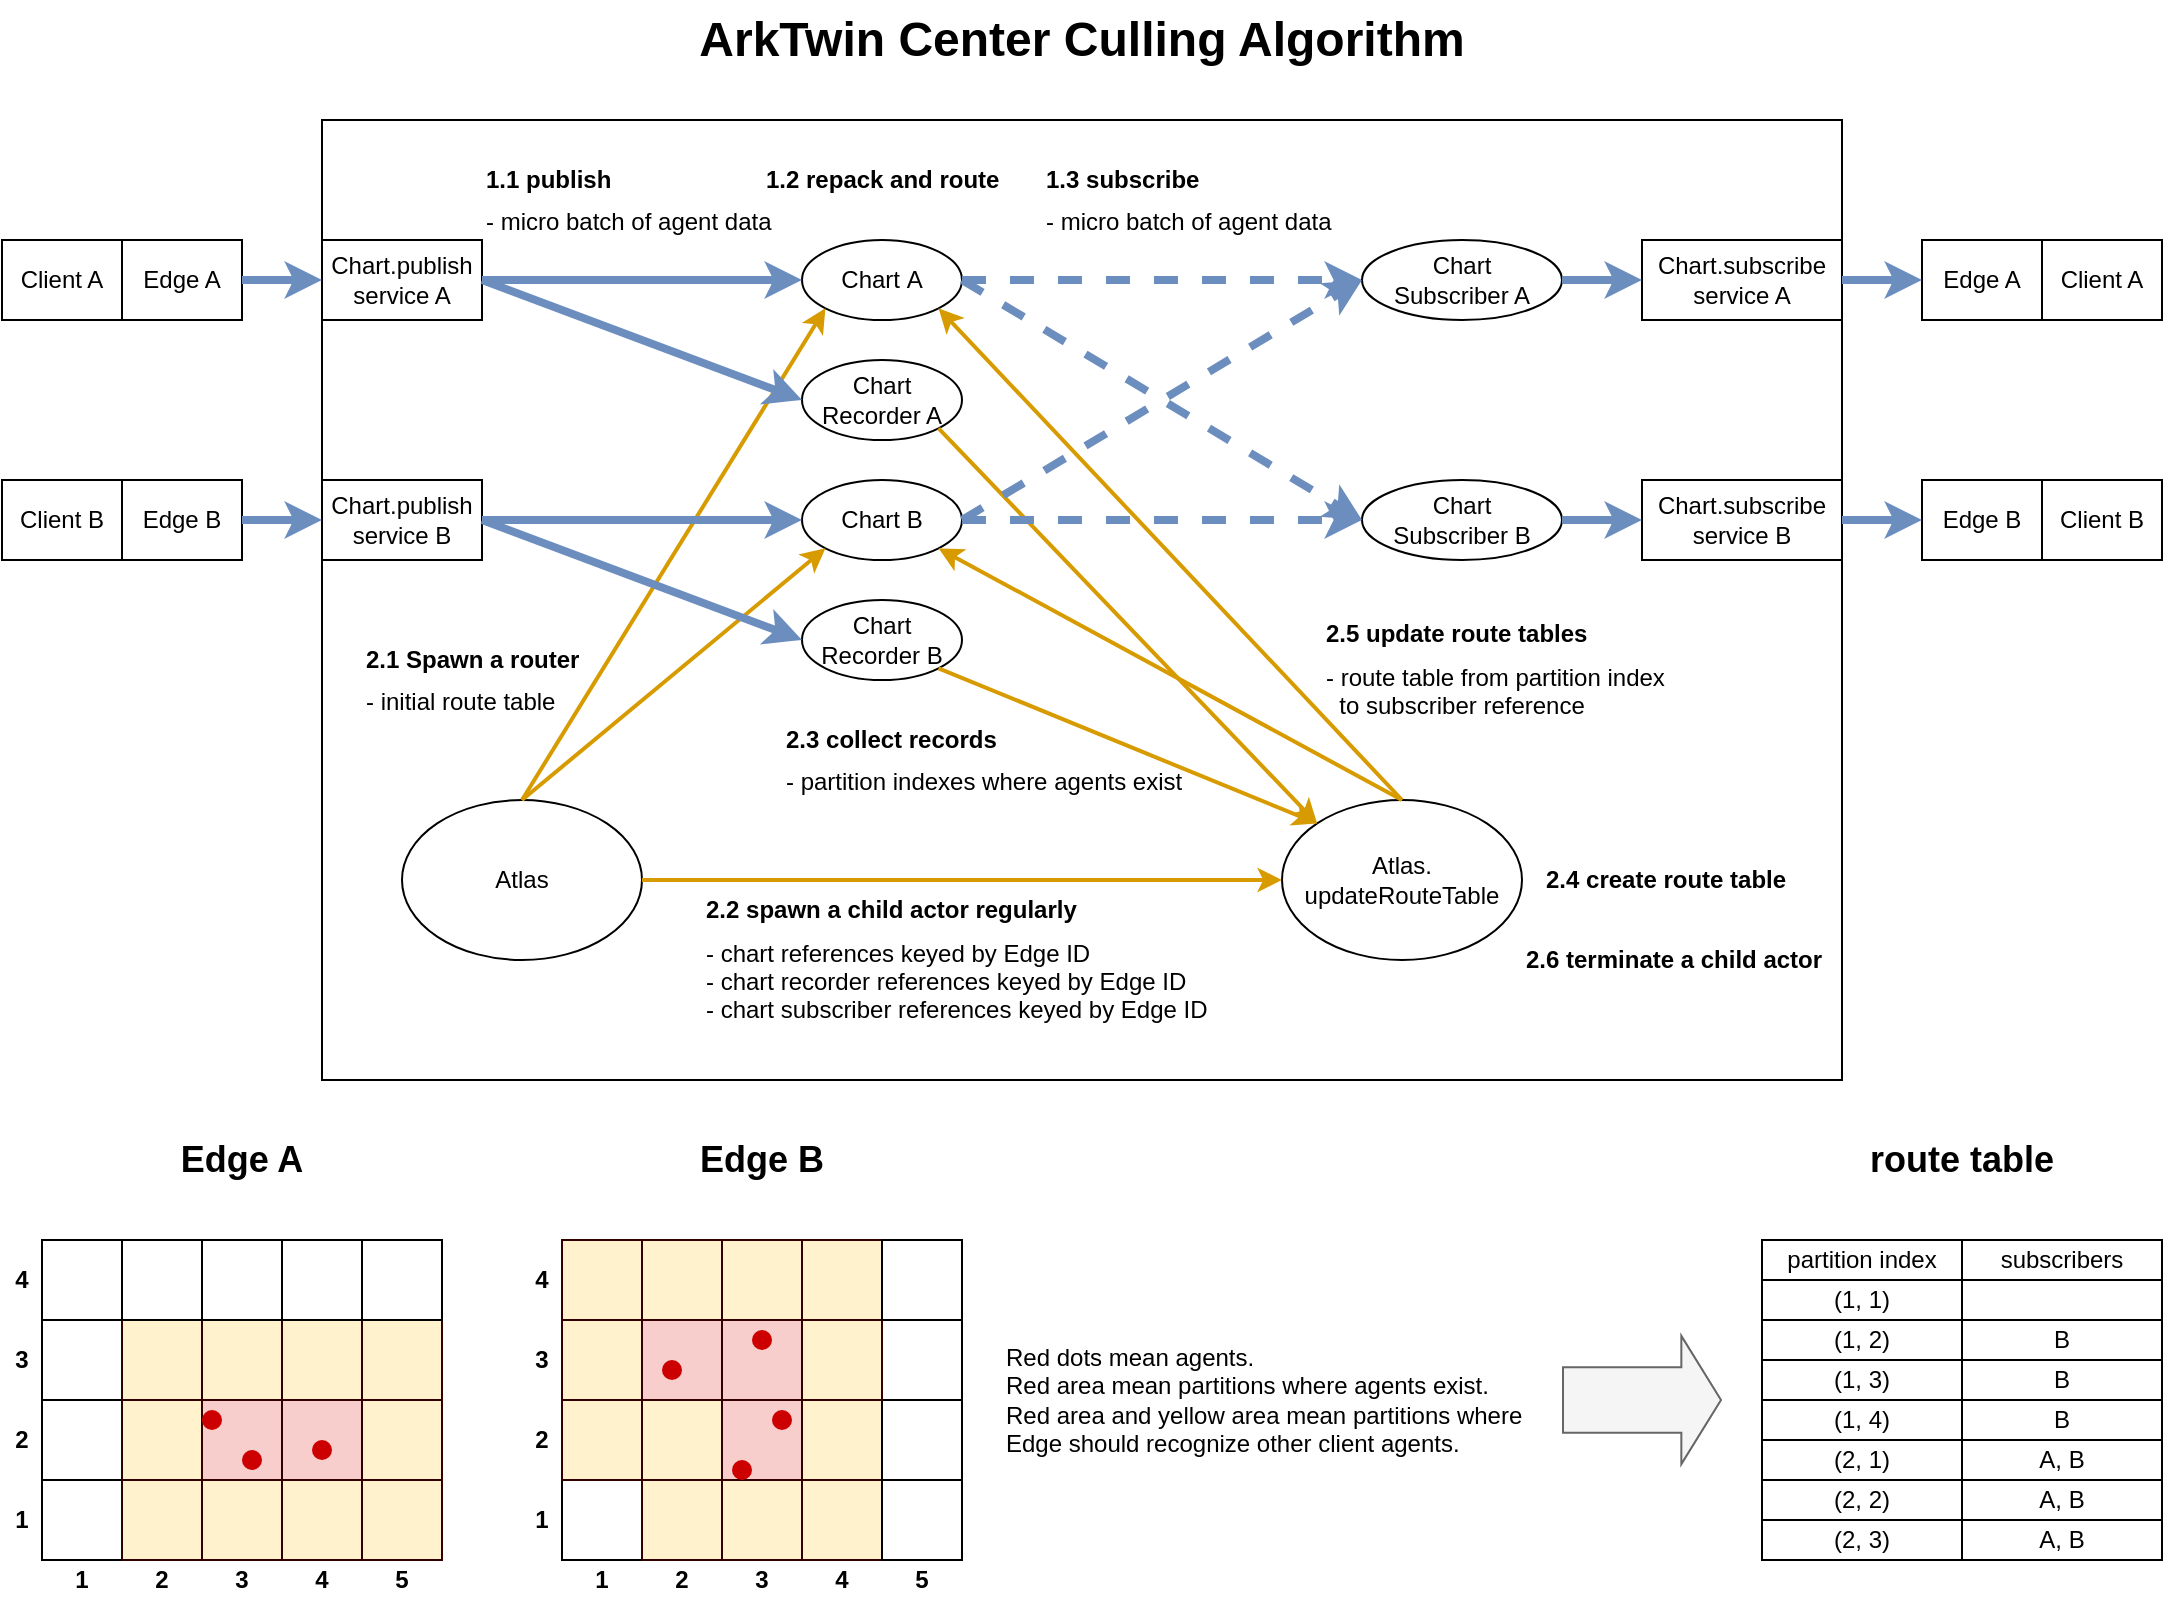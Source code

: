 <mxfile version="24.7.5">
  <diagram name="ページ1" id="t94YC5nv_LQx9OQjXFBO">
    <mxGraphModel dx="1338" dy="783" grid="1" gridSize="10" guides="1" tooltips="1" connect="1" arrows="1" fold="1" page="1" pageScale="1" pageWidth="1169" pageHeight="827" math="0" shadow="0">
      <root>
        <mxCell id="0" />
        <mxCell id="1" parent="0" />
        <mxCell id="b8Y9SWuDgDwBU1Piw9FO-28" value="" style="rounded=0;whiteSpace=wrap;html=1;fillColor=none;" parent="1" vertex="1">
          <mxGeometry x="200" y="80" width="760" height="480" as="geometry" />
        </mxCell>
        <mxCell id="b8Y9SWuDgDwBU1Piw9FO-1" value="Client A" style="rounded=0;whiteSpace=wrap;html=1;" parent="1" vertex="1">
          <mxGeometry x="40" y="140" width="60" height="40" as="geometry" />
        </mxCell>
        <mxCell id="b8Y9SWuDgDwBU1Piw9FO-2" value="Edge A" style="rounded=0;whiteSpace=wrap;html=1;" parent="1" vertex="1">
          <mxGeometry x="100" y="140" width="60" height="40" as="geometry" />
        </mxCell>
        <mxCell id="b8Y9SWuDgDwBU1Piw9FO-3" value="Chart.publish&lt;div&gt;service A&lt;/div&gt;" style="rounded=0;whiteSpace=wrap;html=1;" parent="1" vertex="1">
          <mxGeometry x="200" y="140" width="80" height="40" as="geometry" />
        </mxCell>
        <mxCell id="b8Y9SWuDgDwBU1Piw9FO-5" value="Chart&lt;span style=&quot;background-color: initial;&quot;&gt;&amp;nbsp;A&lt;/span&gt;" style="ellipse;whiteSpace=wrap;html=1;" parent="1" vertex="1">
          <mxGeometry x="440" y="140" width="80" height="40" as="geometry" />
        </mxCell>
        <mxCell id="b8Y9SWuDgDwBU1Piw9FO-6" value="Atlas.&lt;div&gt;updateRouteTable&lt;/div&gt;" style="ellipse;whiteSpace=wrap;html=1;" parent="1" vertex="1">
          <mxGeometry x="680" y="420" width="120" height="80" as="geometry" />
        </mxCell>
        <mxCell id="b8Y9SWuDgDwBU1Piw9FO-8" value="Atlas" style="ellipse;whiteSpace=wrap;html=1;" parent="1" vertex="1">
          <mxGeometry x="240" y="420" width="120" height="80" as="geometry" />
        </mxCell>
        <mxCell id="b8Y9SWuDgDwBU1Piw9FO-11" value="Chart&lt;div&gt;Recorder A&lt;/div&gt;" style="ellipse;whiteSpace=wrap;html=1;" parent="1" vertex="1">
          <mxGeometry x="440" y="200" width="80" height="40" as="geometry" />
        </mxCell>
        <mxCell id="b8Y9SWuDgDwBU1Piw9FO-13" value="Chart.subscribe&lt;div&gt;service A&lt;/div&gt;" style="rounded=0;whiteSpace=wrap;html=1;" parent="1" vertex="1">
          <mxGeometry x="860" y="140" width="100" height="40" as="geometry" />
        </mxCell>
        <mxCell id="b8Y9SWuDgDwBU1Piw9FO-14" value="" style="endArrow=classic;html=1;rounded=0;exitX=1;exitY=0.5;exitDx=0;exitDy=0;fillColor=#dae8fc;strokeColor=#6c8ebf;strokeWidth=4;dashed=1;entryX=0;entryY=0.5;entryDx=0;entryDy=0;" parent="1" source="b8Y9SWuDgDwBU1Piw9FO-5" target="b8Y9SWuDgDwBU1Piw9FO-35" edge="1">
          <mxGeometry width="50" height="50" relative="1" as="geometry">
            <mxPoint x="320" y="370" as="sourcePoint" />
            <mxPoint x="600" y="160" as="targetPoint" />
          </mxGeometry>
        </mxCell>
        <mxCell id="b8Y9SWuDgDwBU1Piw9FO-15" value="Client B" style="rounded=0;whiteSpace=wrap;html=1;" parent="1" vertex="1">
          <mxGeometry x="40" y="260" width="60" height="40" as="geometry" />
        </mxCell>
        <mxCell id="b8Y9SWuDgDwBU1Piw9FO-16" value="Edge B" style="rounded=0;whiteSpace=wrap;html=1;" parent="1" vertex="1">
          <mxGeometry x="100" y="260" width="60" height="40" as="geometry" />
        </mxCell>
        <mxCell id="b8Y9SWuDgDwBU1Piw9FO-17" value="&lt;div&gt;Chart.publish&lt;/div&gt;&lt;div&gt;service B&lt;/div&gt;" style="rounded=0;whiteSpace=wrap;html=1;" parent="1" vertex="1">
          <mxGeometry x="200" y="260" width="80" height="40" as="geometry" />
        </mxCell>
        <mxCell id="b8Y9SWuDgDwBU1Piw9FO-18" value="Chart&lt;span style=&quot;background-color: initial;&quot;&gt;&amp;nbsp;B&lt;/span&gt;" style="ellipse;whiteSpace=wrap;html=1;" parent="1" vertex="1">
          <mxGeometry x="440" y="260" width="80" height="40" as="geometry" />
        </mxCell>
        <mxCell id="b8Y9SWuDgDwBU1Piw9FO-20" value="Chart&lt;div&gt;Recorder B&lt;/div&gt;" style="ellipse;whiteSpace=wrap;html=1;" parent="1" vertex="1">
          <mxGeometry x="440" y="320" width="80" height="40" as="geometry" />
        </mxCell>
        <mxCell id="b8Y9SWuDgDwBU1Piw9FO-23" value="" style="endArrow=classic;html=1;rounded=0;exitX=1;exitY=1;exitDx=0;exitDy=0;entryX=0;entryY=0;entryDx=0;entryDy=0;strokeWidth=2;fillColor=#ffe6cc;strokeColor=#d79b00;" parent="1" source="b8Y9SWuDgDwBU1Piw9FO-20" target="b8Y9SWuDgDwBU1Piw9FO-6" edge="1">
          <mxGeometry width="50" height="50" relative="1" as="geometry">
            <mxPoint x="440" y="340" as="sourcePoint" />
            <mxPoint x="370" y="350" as="targetPoint" />
          </mxGeometry>
        </mxCell>
        <mxCell id="b8Y9SWuDgDwBU1Piw9FO-24" value="" style="endArrow=classic;html=1;rounded=0;exitX=1;exitY=1;exitDx=0;exitDy=0;entryX=0;entryY=0;entryDx=0;entryDy=0;fillColor=#ffe6cc;strokeColor=#d79b00;strokeWidth=2;" parent="1" source="b8Y9SWuDgDwBU1Piw9FO-11" target="b8Y9SWuDgDwBU1Piw9FO-6" edge="1">
          <mxGeometry width="50" height="50" relative="1" as="geometry">
            <mxPoint x="450" y="350" as="sourcePoint" />
            <mxPoint x="560" y="430" as="targetPoint" />
          </mxGeometry>
        </mxCell>
        <mxCell id="b8Y9SWuDgDwBU1Piw9FO-25" value="Chart.subscribe&lt;div&gt;service B&lt;/div&gt;" style="rounded=0;whiteSpace=wrap;html=1;" parent="1" vertex="1">
          <mxGeometry x="860" y="260" width="100" height="40" as="geometry" />
        </mxCell>
        <mxCell id="b8Y9SWuDgDwBU1Piw9FO-26" value="" style="endArrow=classic;html=1;rounded=0;exitX=0.5;exitY=0;exitDx=0;exitDy=0;entryX=1;entryY=1;entryDx=0;entryDy=0;fillColor=#ffe6cc;strokeColor=#d79b00;strokeWidth=2;" parent="1" source="b8Y9SWuDgDwBU1Piw9FO-6" target="b8Y9SWuDgDwBU1Piw9FO-18" edge="1">
          <mxGeometry width="50" height="50" relative="1" as="geometry">
            <mxPoint x="438" y="364" as="sourcePoint" />
            <mxPoint x="518" y="412" as="targetPoint" />
          </mxGeometry>
        </mxCell>
        <mxCell id="b8Y9SWuDgDwBU1Piw9FO-27" value="" style="endArrow=classic;html=1;rounded=0;exitX=0.5;exitY=0;exitDx=0;exitDy=0;entryX=1;entryY=1;entryDx=0;entryDy=0;fillColor=#ffe6cc;strokeColor=#d79b00;strokeWidth=2;" parent="1" source="b8Y9SWuDgDwBU1Piw9FO-6" target="b8Y9SWuDgDwBU1Piw9FO-5" edge="1">
          <mxGeometry width="50" height="50" relative="1" as="geometry">
            <mxPoint x="560" y="400" as="sourcePoint" />
            <mxPoint x="438" y="304" as="targetPoint" />
          </mxGeometry>
        </mxCell>
        <mxCell id="b8Y9SWuDgDwBU1Piw9FO-29" value="" style="endArrow=classic;html=1;rounded=0;exitX=1;exitY=0.5;exitDx=0;exitDy=0;entryX=0;entryY=0.5;entryDx=0;entryDy=0;strokeWidth=2;fillColor=#ffe6cc;strokeColor=#d79b00;" parent="1" source="b8Y9SWuDgDwBU1Piw9FO-8" target="b8Y9SWuDgDwBU1Piw9FO-6" edge="1">
          <mxGeometry width="50" height="50" relative="1" as="geometry">
            <mxPoint x="320" y="370" as="sourcePoint" />
            <mxPoint x="370" y="320" as="targetPoint" />
          </mxGeometry>
        </mxCell>
        <mxCell id="b8Y9SWuDgDwBU1Piw9FO-30" value="" style="endArrow=classic;html=1;rounded=0;exitX=1;exitY=0.5;exitDx=0;exitDy=0;entryX=0;entryY=0.5;entryDx=0;entryDy=0;fillColor=#dae8fc;strokeColor=#6c8ebf;strokeWidth=4;" parent="1" source="b8Y9SWuDgDwBU1Piw9FO-2" target="b8Y9SWuDgDwBU1Piw9FO-3" edge="1">
          <mxGeometry width="50" height="50" relative="1" as="geometry">
            <mxPoint x="360" y="370" as="sourcePoint" />
            <mxPoint x="410" y="320" as="targetPoint" />
          </mxGeometry>
        </mxCell>
        <mxCell id="b8Y9SWuDgDwBU1Piw9FO-31" value="" style="endArrow=classic;html=1;rounded=0;exitX=1;exitY=0.5;exitDx=0;exitDy=0;entryX=0;entryY=0.5;entryDx=0;entryDy=0;fillColor=#dae8fc;strokeColor=#6c8ebf;strokeWidth=4;" parent="1" source="b8Y9SWuDgDwBU1Piw9FO-16" target="b8Y9SWuDgDwBU1Piw9FO-17" edge="1">
          <mxGeometry width="50" height="50" relative="1" as="geometry">
            <mxPoint x="170" y="170" as="sourcePoint" />
            <mxPoint x="250" y="170" as="targetPoint" />
          </mxGeometry>
        </mxCell>
        <mxCell id="b8Y9SWuDgDwBU1Piw9FO-35" value="Chart&lt;div&gt;&lt;span style=&quot;background-color: initial;&quot;&gt;Subscriber A&lt;/span&gt;&lt;/div&gt;" style="ellipse;whiteSpace=wrap;html=1;" parent="1" vertex="1">
          <mxGeometry x="720" y="140" width="100" height="40" as="geometry" />
        </mxCell>
        <mxCell id="b8Y9SWuDgDwBU1Piw9FO-36" value="Chart&lt;div&gt;&lt;span style=&quot;background-color: initial;&quot;&gt;Subscriber B&lt;/span&gt;&lt;/div&gt;" style="ellipse;whiteSpace=wrap;html=1;" parent="1" vertex="1">
          <mxGeometry x="720" y="260" width="100" height="40" as="geometry" />
        </mxCell>
        <mxCell id="b8Y9SWuDgDwBU1Piw9FO-37" value="" style="endArrow=classic;html=1;rounded=0;exitX=1;exitY=0.5;exitDx=0;exitDy=0;entryX=0;entryY=0.5;entryDx=0;entryDy=0;fillColor=#dae8fc;strokeColor=#6c8ebf;strokeWidth=4;" parent="1" source="b8Y9SWuDgDwBU1Piw9FO-35" target="b8Y9SWuDgDwBU1Piw9FO-13" edge="1">
          <mxGeometry width="50" height="50" relative="1" as="geometry">
            <mxPoint x="290" y="290" as="sourcePoint" />
            <mxPoint x="330" y="290" as="targetPoint" />
          </mxGeometry>
        </mxCell>
        <mxCell id="b8Y9SWuDgDwBU1Piw9FO-38" value="" style="endArrow=classic;html=1;rounded=0;exitX=1;exitY=0.5;exitDx=0;exitDy=0;entryX=0;entryY=0.5;entryDx=0;entryDy=0;fillColor=#dae8fc;strokeColor=#6c8ebf;strokeWidth=4;" parent="1" source="b8Y9SWuDgDwBU1Piw9FO-36" target="b8Y9SWuDgDwBU1Piw9FO-25" edge="1">
          <mxGeometry width="50" height="50" relative="1" as="geometry">
            <mxPoint x="690" y="170" as="sourcePoint" />
            <mxPoint x="730" y="170" as="targetPoint" />
          </mxGeometry>
        </mxCell>
        <mxCell id="b8Y9SWuDgDwBU1Piw9FO-39" value="" style="endArrow=classic;html=1;rounded=0;fillColor=#dae8fc;strokeColor=#6c8ebf;strokeWidth=4;dashed=1;entryX=0;entryY=0.5;entryDx=0;entryDy=0;exitX=1;exitY=0.5;exitDx=0;exitDy=0;" parent="1" source="b8Y9SWuDgDwBU1Piw9FO-5" target="b8Y9SWuDgDwBU1Piw9FO-36" edge="1">
          <mxGeometry width="50" height="50" relative="1" as="geometry">
            <mxPoint x="400" y="160" as="sourcePoint" />
            <mxPoint x="610" y="170" as="targetPoint" />
          </mxGeometry>
        </mxCell>
        <mxCell id="b8Y9SWuDgDwBU1Piw9FO-50" value="&lt;b&gt;2.2 spawn a child actor regularly&lt;/b&gt;&lt;div style=&quot;font-size: 6px;&quot;&gt;&lt;b&gt;&lt;br&gt;&lt;/b&gt;&lt;div style=&quot;line-height: 160%; font-size: 12px;&quot;&gt;&lt;div style=&quot;line-height: 120%;&quot;&gt;&lt;span style=&quot;background-color: initial;&quot;&gt;- chart references keyed by Edge ID&lt;/span&gt;&lt;div style=&quot;line-height: 120%;&quot;&gt;- chart recorder references&lt;span style=&quot;background-color: initial;&quot;&gt;&amp;nbsp;&lt;/span&gt;&lt;span style=&quot;background-color: initial;&quot;&gt;keyed by Edge ID&lt;/span&gt;&lt;span style=&quot;background-color: initial;&quot;&gt;&amp;nbsp;&lt;/span&gt;&lt;/div&gt;&lt;div style=&quot;line-height: 120%;&quot;&gt;- chart subscriber references&amp;nbsp;&lt;span style=&quot;background-color: initial;&quot;&gt;keyed by Edge ID&lt;/span&gt;&lt;/div&gt;&lt;/div&gt;&lt;/div&gt;&lt;/div&gt;" style="text;html=1;align=left;verticalAlign=middle;whiteSpace=wrap;rounded=0;" parent="1" vertex="1">
          <mxGeometry x="390" y="460" width="260" height="80" as="geometry" />
        </mxCell>
        <mxCell id="b8Y9SWuDgDwBU1Piw9FO-52" value="&lt;b style=&quot;&quot;&gt;2.4 create route table&lt;/b&gt;" style="text;html=1;align=left;verticalAlign=middle;whiteSpace=wrap;rounded=0;" parent="1" vertex="1">
          <mxGeometry x="810" y="440" width="130" height="40" as="geometry" />
        </mxCell>
        <mxCell id="b8Y9SWuDgDwBU1Piw9FO-55" value="" style="endArrow=classic;html=1;rounded=0;exitX=0.5;exitY=0;exitDx=0;exitDy=0;entryX=0;entryY=1;entryDx=0;entryDy=0;strokeWidth=2;fillColor=#ffe6cc;strokeColor=#d79b00;movable=1;resizable=1;rotatable=1;deletable=1;editable=1;locked=0;connectable=1;" parent="1" source="b8Y9SWuDgDwBU1Piw9FO-8" target="b8Y9SWuDgDwBU1Piw9FO-5" edge="1">
          <mxGeometry width="50" height="50" relative="1" as="geometry">
            <mxPoint x="410" y="430" as="sourcePoint" />
            <mxPoint x="610" y="430" as="targetPoint" />
          </mxGeometry>
        </mxCell>
        <mxCell id="b8Y9SWuDgDwBU1Piw9FO-57" value="" style="endArrow=classic;html=1;rounded=0;entryX=0;entryY=1;entryDx=0;entryDy=0;strokeWidth=2;fillColor=#ffe6cc;strokeColor=#d79b00;exitX=0.5;exitY=0;exitDx=0;exitDy=0;" parent="1" source="b8Y9SWuDgDwBU1Piw9FO-8" target="b8Y9SWuDgDwBU1Piw9FO-18" edge="1">
          <mxGeometry width="50" height="50" relative="1" as="geometry">
            <mxPoint x="260" y="430" as="sourcePoint" />
            <mxPoint x="342" y="184" as="targetPoint" />
          </mxGeometry>
        </mxCell>
        <mxCell id="b8Y9SWuDgDwBU1Piw9FO-21" value="" style="endArrow=classic;html=1;rounded=0;exitX=1;exitY=0.5;exitDx=0;exitDy=0;entryX=0;entryY=0.5;entryDx=0;entryDy=0;fillColor=#dae8fc;strokeColor=#6c8ebf;strokeWidth=4;" parent="1" source="b8Y9SWuDgDwBU1Piw9FO-17" target="b8Y9SWuDgDwBU1Piw9FO-20" edge="1">
          <mxGeometry width="50" height="50" relative="1" as="geometry">
            <mxPoint x="290" y="290" as="sourcePoint" />
            <mxPoint x="370" y="290" as="targetPoint" />
          </mxGeometry>
        </mxCell>
        <mxCell id="b8Y9SWuDgDwBU1Piw9FO-19" value="" style="endArrow=classic;html=1;rounded=0;exitX=1;exitY=0.5;exitDx=0;exitDy=0;entryX=0;entryY=0.5;entryDx=0;entryDy=0;fillColor=#dae8fc;strokeColor=#6c8ebf;strokeWidth=4;" parent="1" source="b8Y9SWuDgDwBU1Piw9FO-17" target="b8Y9SWuDgDwBU1Piw9FO-18" edge="1">
          <mxGeometry width="50" height="50" relative="1" as="geometry">
            <mxPoint x="160" y="490" as="sourcePoint" />
            <mxPoint x="210" y="440" as="targetPoint" />
          </mxGeometry>
        </mxCell>
        <mxCell id="b8Y9SWuDgDwBU1Piw9FO-12" value="" style="endArrow=classic;html=1;rounded=0;exitX=1;exitY=0.5;exitDx=0;exitDy=0;entryX=0;entryY=0.5;entryDx=0;entryDy=0;fillColor=#dae8fc;strokeColor=#6c8ebf;strokeWidth=4;" parent="1" source="b8Y9SWuDgDwBU1Piw9FO-3" target="b8Y9SWuDgDwBU1Piw9FO-11" edge="1">
          <mxGeometry width="50" height="50" relative="1" as="geometry">
            <mxPoint x="290" y="170" as="sourcePoint" />
            <mxPoint x="370" y="170" as="targetPoint" />
          </mxGeometry>
        </mxCell>
        <mxCell id="b8Y9SWuDgDwBU1Piw9FO-9" value="" style="endArrow=classic;html=1;rounded=0;exitX=1;exitY=0.5;exitDx=0;exitDy=0;entryX=0;entryY=0.5;entryDx=0;entryDy=0;fillColor=#dae8fc;strokeColor=#6c8ebf;strokeWidth=4;" parent="1" source="b8Y9SWuDgDwBU1Piw9FO-3" target="b8Y9SWuDgDwBU1Piw9FO-5" edge="1">
          <mxGeometry width="50" height="50" relative="1" as="geometry">
            <mxPoint x="160" y="370" as="sourcePoint" />
            <mxPoint x="210" y="320" as="targetPoint" />
          </mxGeometry>
        </mxCell>
        <mxCell id="b8Y9SWuDgDwBU1Piw9FO-59" value="&lt;b&gt;2.1 Spawn a router&lt;/b&gt;&lt;div style=&quot;font-size: 6px;&quot;&gt;&lt;b&gt;&lt;br&gt;&lt;/b&gt;&lt;div style=&quot;line-height: 160%; font-size: 12px;&quot;&gt;&lt;div style=&quot;line-height: 120%;&quot;&gt;&lt;span style=&quot;background-color: initial;&quot;&gt;- initial route table&lt;br&gt;&lt;/span&gt;&lt;/div&gt;&lt;/div&gt;&lt;/div&gt;" style="text;html=1;align=left;verticalAlign=middle;whiteSpace=wrap;rounded=0;" parent="1" vertex="1">
          <mxGeometry x="220" y="340" width="110" height="40" as="geometry" />
        </mxCell>
        <mxCell id="b8Y9SWuDgDwBU1Piw9FO-61" value="&lt;b&gt;2.3 collect records&lt;/b&gt;&lt;div style=&quot;font-size: 6px;&quot;&gt;&lt;b&gt;&lt;br&gt;&lt;/b&gt;&lt;div style=&quot;line-height: 160%; font-size: 12px;&quot;&gt;&lt;div style=&quot;line-height: 120%;&quot;&gt;&lt;span style=&quot;background-color: initial;&quot;&gt;- partition indexes where agents exist&lt;/span&gt;&lt;/div&gt;&lt;/div&gt;&lt;/div&gt;" style="text;html=1;align=left;verticalAlign=middle;whiteSpace=wrap;rounded=0;" parent="1" vertex="1">
          <mxGeometry x="430" y="380" width="230" height="40" as="geometry" />
        </mxCell>
        <mxCell id="b8Y9SWuDgDwBU1Piw9FO-64" value="&lt;b&gt;2.5 update route tables&lt;/b&gt;&lt;div style=&quot;font-size: 6px;&quot;&gt;&lt;b&gt;&lt;br&gt;&lt;/b&gt;&lt;div style=&quot;line-height: 160%; font-size: 12px;&quot;&gt;&lt;div style=&quot;line-height: 120%;&quot;&gt;&lt;span style=&quot;background-color: initial;&quot;&gt;- route table from partition index&lt;/span&gt;&lt;/div&gt;&lt;div style=&quot;line-height: 120%;&quot;&gt;&lt;span style=&quot;background-color: initial;&quot;&gt;&amp;nbsp; to subscriber reference&lt;/span&gt;&lt;/div&gt;&lt;/div&gt;&lt;/div&gt;" style="text;html=1;align=left;verticalAlign=middle;whiteSpace=wrap;rounded=0;" parent="1" vertex="1">
          <mxGeometry x="700" y="330" width="190" height="50" as="geometry" />
        </mxCell>
        <mxCell id="b8Y9SWuDgDwBU1Piw9FO-65" value="Edge A" style="rounded=0;whiteSpace=wrap;html=1;" parent="1" vertex="1">
          <mxGeometry x="1000" y="140" width="60" height="40" as="geometry" />
        </mxCell>
        <mxCell id="b8Y9SWuDgDwBU1Piw9FO-66" value="Client A" style="rounded=0;whiteSpace=wrap;html=1;" parent="1" vertex="1">
          <mxGeometry x="1060" y="140" width="60" height="40" as="geometry" />
        </mxCell>
        <mxCell id="b8Y9SWuDgDwBU1Piw9FO-67" value="Edge B" style="rounded=0;whiteSpace=wrap;html=1;" parent="1" vertex="1">
          <mxGeometry x="1000" y="260" width="60" height="40" as="geometry" />
        </mxCell>
        <mxCell id="b8Y9SWuDgDwBU1Piw9FO-68" value="Client B" style="rounded=0;whiteSpace=wrap;html=1;" parent="1" vertex="1">
          <mxGeometry x="1060" y="260" width="60" height="40" as="geometry" />
        </mxCell>
        <mxCell id="b8Y9SWuDgDwBU1Piw9FO-69" value="" style="endArrow=classic;html=1;rounded=0;exitX=1;exitY=0.5;exitDx=0;exitDy=0;entryX=0;entryY=0.5;entryDx=0;entryDy=0;fillColor=#dae8fc;strokeColor=#6c8ebf;strokeWidth=4;" parent="1" source="b8Y9SWuDgDwBU1Piw9FO-13" target="b8Y9SWuDgDwBU1Piw9FO-65" edge="1">
          <mxGeometry width="50" height="50" relative="1" as="geometry">
            <mxPoint x="820" y="170" as="sourcePoint" />
            <mxPoint x="870" y="170" as="targetPoint" />
          </mxGeometry>
        </mxCell>
        <mxCell id="b8Y9SWuDgDwBU1Piw9FO-70" value="" style="endArrow=classic;html=1;rounded=0;exitX=1;exitY=0.5;exitDx=0;exitDy=0;entryX=0;entryY=0.5;entryDx=0;entryDy=0;fillColor=#dae8fc;strokeColor=#6c8ebf;strokeWidth=4;" parent="1" source="b8Y9SWuDgDwBU1Piw9FO-25" target="b8Y9SWuDgDwBU1Piw9FO-67" edge="1">
          <mxGeometry width="50" height="50" relative="1" as="geometry">
            <mxPoint x="970" y="170" as="sourcePoint" />
            <mxPoint x="1010" y="170" as="targetPoint" />
          </mxGeometry>
        </mxCell>
        <mxCell id="b8Y9SWuDgDwBU1Piw9FO-22" value="" style="endArrow=classic;html=1;rounded=0;exitX=1;exitY=0.5;exitDx=0;exitDy=0;entryX=0;entryY=0.5;entryDx=0;entryDy=0;fillColor=#dae8fc;strokeColor=#6c8ebf;strokeWidth=4;dashed=1;" parent="1" source="b8Y9SWuDgDwBU1Piw9FO-18" target="b8Y9SWuDgDwBU1Piw9FO-36" edge="1">
          <mxGeometry width="50" height="50" relative="1" as="geometry">
            <mxPoint x="320" y="490" as="sourcePoint" />
            <mxPoint x="600" y="280" as="targetPoint" />
          </mxGeometry>
        </mxCell>
        <mxCell id="b8Y9SWuDgDwBU1Piw9FO-40" value="" style="endArrow=classic;html=1;rounded=0;fillColor=#dae8fc;strokeColor=#6c8ebf;strokeWidth=4;dashed=1;entryX=0;entryY=0.5;entryDx=0;entryDy=0;exitX=1;exitY=0.5;exitDx=0;exitDy=0;" parent="1" source="b8Y9SWuDgDwBU1Piw9FO-18" target="b8Y9SWuDgDwBU1Piw9FO-35" edge="1">
          <mxGeometry width="50" height="50" relative="1" as="geometry">
            <mxPoint x="400" y="280" as="sourcePoint" />
            <mxPoint x="610" y="290" as="targetPoint" />
          </mxGeometry>
        </mxCell>
        <mxCell id="b8Y9SWuDgDwBU1Piw9FO-72" value="&lt;b style=&quot;&quot;&gt;2.6 terminate a child actor&lt;/b&gt;" style="text;html=1;align=left;verticalAlign=middle;whiteSpace=wrap;rounded=0;" parent="1" vertex="1">
          <mxGeometry x="800" y="480" width="160" height="40" as="geometry" />
        </mxCell>
        <mxCell id="b8Y9SWuDgDwBU1Piw9FO-73" value="&lt;b&gt;&lt;font style=&quot;font-size: 24px;&quot;&gt;ArkTwin Center Culling Algorithm&lt;/font&gt;&lt;/b&gt;" style="text;html=1;align=center;verticalAlign=middle;whiteSpace=wrap;rounded=0;" parent="1" vertex="1">
          <mxGeometry x="200" y="20" width="760" height="40" as="geometry" />
        </mxCell>
        <mxCell id="b8Y9SWuDgDwBU1Piw9FO-74" value="" style="rounded=0;whiteSpace=wrap;html=1;fillColor=none;" parent="1" vertex="1">
          <mxGeometry x="60" y="760" width="40" height="40" as="geometry" />
        </mxCell>
        <mxCell id="b8Y9SWuDgDwBU1Piw9FO-75" value="" style="rounded=0;whiteSpace=wrap;html=1;fillColor=none;" parent="1" vertex="1">
          <mxGeometry x="60" y="720" width="40" height="40" as="geometry" />
        </mxCell>
        <mxCell id="b8Y9SWuDgDwBU1Piw9FO-76" value="" style="rounded=0;whiteSpace=wrap;html=1;fillColor=none;" parent="1" vertex="1">
          <mxGeometry x="60" y="680" width="40" height="40" as="geometry" />
        </mxCell>
        <mxCell id="b8Y9SWuDgDwBU1Piw9FO-77" value="" style="rounded=0;whiteSpace=wrap;html=1;fillColor=none;" parent="1" vertex="1">
          <mxGeometry x="60" y="640" width="40" height="40" as="geometry" />
        </mxCell>
        <mxCell id="b8Y9SWuDgDwBU1Piw9FO-78" value="" style="rounded=0;whiteSpace=wrap;html=1;fillColor=#fff2cc;strokeColor=#330000;" parent="1" vertex="1">
          <mxGeometry x="100" y="760" width="40" height="40" as="geometry" />
        </mxCell>
        <mxCell id="b8Y9SWuDgDwBU1Piw9FO-79" value="" style="rounded=0;whiteSpace=wrap;html=1;fillColor=#fff2cc;strokeColor=#330000;" parent="1" vertex="1">
          <mxGeometry x="100" y="720" width="40" height="40" as="geometry" />
        </mxCell>
        <mxCell id="b8Y9SWuDgDwBU1Piw9FO-80" value="" style="rounded=0;whiteSpace=wrap;html=1;fillColor=#fff2cc;strokeColor=#330000;" parent="1" vertex="1">
          <mxGeometry x="100" y="680" width="40" height="40" as="geometry" />
        </mxCell>
        <mxCell id="b8Y9SWuDgDwBU1Piw9FO-81" value="" style="rounded=0;whiteSpace=wrap;html=1;fillColor=none;" parent="1" vertex="1">
          <mxGeometry x="100" y="640" width="40" height="40" as="geometry" />
        </mxCell>
        <mxCell id="b8Y9SWuDgDwBU1Piw9FO-82" value="" style="rounded=0;whiteSpace=wrap;html=1;fillColor=#fff2cc;strokeColor=#330000;" parent="1" vertex="1">
          <mxGeometry x="140" y="760" width="40" height="40" as="geometry" />
        </mxCell>
        <mxCell id="b8Y9SWuDgDwBU1Piw9FO-83" value="" style="rounded=0;whiteSpace=wrap;html=1;fillColor=#f8cecc;strokeColor=#330000;" parent="1" vertex="1">
          <mxGeometry x="140" y="720" width="40" height="40" as="geometry" />
        </mxCell>
        <mxCell id="b8Y9SWuDgDwBU1Piw9FO-84" value="" style="rounded=0;whiteSpace=wrap;html=1;fillColor=#fff2cc;strokeColor=#330000;" parent="1" vertex="1">
          <mxGeometry x="140" y="680" width="40" height="40" as="geometry" />
        </mxCell>
        <mxCell id="b8Y9SWuDgDwBU1Piw9FO-85" value="" style="rounded=0;whiteSpace=wrap;html=1;fillColor=none;" parent="1" vertex="1">
          <mxGeometry x="140" y="640" width="40" height="40" as="geometry" />
        </mxCell>
        <mxCell id="b8Y9SWuDgDwBU1Piw9FO-86" value="" style="rounded=0;whiteSpace=wrap;html=1;fillColor=#fff2cc;strokeColor=#330000;" parent="1" vertex="1">
          <mxGeometry x="180" y="760" width="40" height="40" as="geometry" />
        </mxCell>
        <mxCell id="b8Y9SWuDgDwBU1Piw9FO-87" value="" style="rounded=0;whiteSpace=wrap;html=1;fillColor=#f8cecc;strokeColor=#330000;" parent="1" vertex="1">
          <mxGeometry x="180" y="720" width="40" height="40" as="geometry" />
        </mxCell>
        <mxCell id="b8Y9SWuDgDwBU1Piw9FO-88" value="" style="rounded=0;whiteSpace=wrap;html=1;fillColor=#fff2cc;strokeColor=#330000;" parent="1" vertex="1">
          <mxGeometry x="180" y="680" width="40" height="40" as="geometry" />
        </mxCell>
        <mxCell id="b8Y9SWuDgDwBU1Piw9FO-89" value="" style="rounded=0;whiteSpace=wrap;html=1;fillColor=none;" parent="1" vertex="1">
          <mxGeometry x="180" y="640" width="40" height="40" as="geometry" />
        </mxCell>
        <mxCell id="b8Y9SWuDgDwBU1Piw9FO-90" value="" style="rounded=0;whiteSpace=wrap;html=1;fillColor=#fff2cc;strokeColor=#330000;" parent="1" vertex="1">
          <mxGeometry x="220" y="760" width="40" height="40" as="geometry" />
        </mxCell>
        <mxCell id="b8Y9SWuDgDwBU1Piw9FO-91" value="" style="rounded=0;whiteSpace=wrap;html=1;fillColor=#fff2cc;strokeColor=#330000;" parent="1" vertex="1">
          <mxGeometry x="220" y="720" width="40" height="40" as="geometry" />
        </mxCell>
        <mxCell id="b8Y9SWuDgDwBU1Piw9FO-92" value="" style="rounded=0;whiteSpace=wrap;html=1;fillColor=#fff2cc;strokeColor=#330000;" parent="1" vertex="1">
          <mxGeometry x="220" y="680" width="40" height="40" as="geometry" />
        </mxCell>
        <mxCell id="b8Y9SWuDgDwBU1Piw9FO-93" value="" style="rounded=0;whiteSpace=wrap;html=1;fillColor=none;" parent="1" vertex="1">
          <mxGeometry x="220" y="640" width="40" height="40" as="geometry" />
        </mxCell>
        <mxCell id="b8Y9SWuDgDwBU1Piw9FO-94" value="&lt;b style=&quot;font-size: 18px;&quot;&gt;&lt;font style=&quot;font-size: 18px;&quot;&gt;Edge A&lt;/font&gt;&lt;/b&gt;" style="text;html=1;align=center;verticalAlign=middle;whiteSpace=wrap;rounded=0;" parent="1" vertex="1">
          <mxGeometry x="60" y="580" width="200" height="40" as="geometry" />
        </mxCell>
        <mxCell id="b8Y9SWuDgDwBU1Piw9FO-95" value="&lt;b style=&quot;&quot;&gt;&lt;font style=&quot;font-size: 12px;&quot;&gt;1&lt;/font&gt;&lt;/b&gt;" style="text;html=1;align=center;verticalAlign=middle;whiteSpace=wrap;rounded=0;" parent="1" vertex="1">
          <mxGeometry x="70" y="800" width="20" height="20" as="geometry" />
        </mxCell>
        <mxCell id="b8Y9SWuDgDwBU1Piw9FO-96" value="&lt;b style=&quot;&quot;&gt;&lt;font style=&quot;font-size: 12px;&quot;&gt;2&lt;/font&gt;&lt;/b&gt;" style="text;html=1;align=center;verticalAlign=middle;whiteSpace=wrap;rounded=0;" parent="1" vertex="1">
          <mxGeometry x="110" y="800" width="20" height="20" as="geometry" />
        </mxCell>
        <mxCell id="b8Y9SWuDgDwBU1Piw9FO-97" value="&lt;b style=&quot;&quot;&gt;&lt;font style=&quot;font-size: 12px;&quot;&gt;3&lt;/font&gt;&lt;/b&gt;" style="text;html=1;align=center;verticalAlign=middle;whiteSpace=wrap;rounded=0;" parent="1" vertex="1">
          <mxGeometry x="150" y="800" width="20" height="20" as="geometry" />
        </mxCell>
        <mxCell id="b8Y9SWuDgDwBU1Piw9FO-98" value="&lt;b style=&quot;&quot;&gt;&lt;font style=&quot;font-size: 12px;&quot;&gt;4&lt;/font&gt;&lt;/b&gt;" style="text;html=1;align=center;verticalAlign=middle;whiteSpace=wrap;rounded=0;" parent="1" vertex="1">
          <mxGeometry x="190" y="800" width="20" height="20" as="geometry" />
        </mxCell>
        <mxCell id="b8Y9SWuDgDwBU1Piw9FO-99" value="&lt;b style=&quot;&quot;&gt;&lt;font style=&quot;font-size: 12px;&quot;&gt;5&lt;/font&gt;&lt;/b&gt;" style="text;html=1;align=center;verticalAlign=middle;whiteSpace=wrap;rounded=0;" parent="1" vertex="1">
          <mxGeometry x="230" y="800" width="20" height="20" as="geometry" />
        </mxCell>
        <mxCell id="b8Y9SWuDgDwBU1Piw9FO-100" value="&lt;b style=&quot;&quot;&gt;&lt;font style=&quot;font-size: 12px;&quot;&gt;1&lt;/font&gt;&lt;/b&gt;" style="text;html=1;align=center;verticalAlign=middle;whiteSpace=wrap;rounded=0;" parent="1" vertex="1">
          <mxGeometry x="40" y="770" width="20" height="20" as="geometry" />
        </mxCell>
        <mxCell id="b8Y9SWuDgDwBU1Piw9FO-101" value="&lt;b style=&quot;&quot;&gt;&lt;font style=&quot;font-size: 12px;&quot;&gt;2&lt;/font&gt;&lt;/b&gt;" style="text;html=1;align=center;verticalAlign=middle;whiteSpace=wrap;rounded=0;" parent="1" vertex="1">
          <mxGeometry x="40" y="730" width="20" height="20" as="geometry" />
        </mxCell>
        <mxCell id="b8Y9SWuDgDwBU1Piw9FO-103" value="&lt;b style=&quot;&quot;&gt;&lt;font style=&quot;font-size: 12px;&quot;&gt;3&lt;/font&gt;&lt;/b&gt;" style="text;html=1;align=center;verticalAlign=middle;whiteSpace=wrap;rounded=0;" parent="1" vertex="1">
          <mxGeometry x="40" y="690" width="20" height="20" as="geometry" />
        </mxCell>
        <mxCell id="b8Y9SWuDgDwBU1Piw9FO-104" value="&lt;b style=&quot;&quot;&gt;&lt;font style=&quot;font-size: 12px;&quot;&gt;4&lt;/font&gt;&lt;/b&gt;" style="text;html=1;align=center;verticalAlign=middle;whiteSpace=wrap;rounded=0;" parent="1" vertex="1">
          <mxGeometry x="40" y="650" width="20" height="20" as="geometry" />
        </mxCell>
        <mxCell id="b8Y9SWuDgDwBU1Piw9FO-136" value="&lt;div&gt;&lt;font style=&quot;font-size: 12px;&quot;&gt;Red dots mean agents.&lt;br&gt;&lt;/font&gt;&lt;/div&gt;&lt;font style=&quot;font-size: 12px;&quot;&gt;Red area mean partitions where agents exist.&amp;nbsp;&lt;/font&gt;&lt;div style=&quot;line-height: 120%;&quot;&gt;&lt;font style=&quot;font-size: 12px;&quot;&gt;Red area and yellow area mean partitions where Edge should recognize other client agents.&amp;nbsp;&lt;/font&gt;&lt;/div&gt;" style="text;html=1;align=left;verticalAlign=middle;whiteSpace=wrap;rounded=0;" parent="1" vertex="1">
          <mxGeometry x="540" y="680" width="280" height="80" as="geometry" />
        </mxCell>
        <mxCell id="b8Y9SWuDgDwBU1Piw9FO-137" value="" style="rounded=0;whiteSpace=wrap;html=1;fillColor=none;" parent="1" vertex="1">
          <mxGeometry x="320" y="760" width="40" height="40" as="geometry" />
        </mxCell>
        <mxCell id="b8Y9SWuDgDwBU1Piw9FO-141" value="" style="rounded=0;whiteSpace=wrap;html=1;fillColor=#fff2cc;strokeColor=#330000;" parent="1" vertex="1">
          <mxGeometry x="360" y="760" width="40" height="40" as="geometry" />
        </mxCell>
        <mxCell id="b8Y9SWuDgDwBU1Piw9FO-142" value="" style="rounded=0;whiteSpace=wrap;html=1;fillColor=#fff2cc;strokeColor=#330000;" parent="1" vertex="1">
          <mxGeometry x="360" y="720" width="40" height="40" as="geometry" />
        </mxCell>
        <mxCell id="b8Y9SWuDgDwBU1Piw9FO-143" value="" style="rounded=0;whiteSpace=wrap;html=1;fillColor=#fff2cc;strokeColor=#330000;" parent="1" vertex="1">
          <mxGeometry x="320" y="680" width="40" height="40" as="geometry" />
        </mxCell>
        <mxCell id="b8Y9SWuDgDwBU1Piw9FO-144" value="" style="rounded=0;whiteSpace=wrap;html=1;fillColor=none;" parent="1" vertex="1">
          <mxGeometry x="480" y="680" width="40" height="40" as="geometry" />
        </mxCell>
        <mxCell id="b8Y9SWuDgDwBU1Piw9FO-145" value="" style="rounded=0;whiteSpace=wrap;html=1;fillColor=#fff2cc;strokeColor=#330000;" parent="1" vertex="1">
          <mxGeometry x="400" y="760" width="40" height="40" as="geometry" />
        </mxCell>
        <mxCell id="b8Y9SWuDgDwBU1Piw9FO-146" value="" style="rounded=0;whiteSpace=wrap;html=1;fillColor=#f8cecc;strokeColor=#330000;" parent="1" vertex="1">
          <mxGeometry x="400" y="720" width="40" height="40" as="geometry" />
        </mxCell>
        <mxCell id="b8Y9SWuDgDwBU1Piw9FO-147" value="" style="rounded=0;whiteSpace=wrap;html=1;fillColor=#fff2cc;strokeColor=#330000;" parent="1" vertex="1">
          <mxGeometry x="440" y="720" width="40" height="40" as="geometry" />
        </mxCell>
        <mxCell id="b8Y9SWuDgDwBU1Piw9FO-148" value="" style="rounded=0;whiteSpace=wrap;html=1;fillColor=none;" parent="1" vertex="1">
          <mxGeometry x="480" y="720" width="40" height="40" as="geometry" />
        </mxCell>
        <mxCell id="b8Y9SWuDgDwBU1Piw9FO-149" value="" style="rounded=0;whiteSpace=wrap;html=1;fillColor=#fff2cc;strokeColor=#330000;" parent="1" vertex="1">
          <mxGeometry x="440" y="760" width="40" height="40" as="geometry" />
        </mxCell>
        <mxCell id="b8Y9SWuDgDwBU1Piw9FO-150" value="" style="rounded=0;whiteSpace=wrap;html=1;fillColor=#f8cecc;strokeColor=#330000;" parent="1" vertex="1">
          <mxGeometry x="400" y="680" width="40" height="40" as="geometry" />
        </mxCell>
        <mxCell id="b8Y9SWuDgDwBU1Piw9FO-151" value="" style="rounded=0;whiteSpace=wrap;html=1;fillColor=#fff2cc;strokeColor=#330000;" parent="1" vertex="1">
          <mxGeometry x="440" y="680" width="40" height="40" as="geometry" />
        </mxCell>
        <mxCell id="b8Y9SWuDgDwBU1Piw9FO-152" value="" style="rounded=0;whiteSpace=wrap;html=1;fillColor=none;" parent="1" vertex="1">
          <mxGeometry x="480" y="760" width="40" height="40" as="geometry" />
        </mxCell>
        <mxCell id="b8Y9SWuDgDwBU1Piw9FO-153" value="" style="rounded=0;whiteSpace=wrap;html=1;fillColor=#fff2cc;strokeColor=#330000;" parent="1" vertex="1">
          <mxGeometry x="440" y="640" width="40" height="40" as="geometry" />
        </mxCell>
        <mxCell id="b8Y9SWuDgDwBU1Piw9FO-154" value="" style="rounded=0;whiteSpace=wrap;html=1;fillColor=#fff2cc;strokeColor=#330000;" parent="1" vertex="1">
          <mxGeometry x="400" y="640" width="40" height="40" as="geometry" />
        </mxCell>
        <mxCell id="b8Y9SWuDgDwBU1Piw9FO-155" value="" style="rounded=0;whiteSpace=wrap;html=1;fillColor=#fff2cc;strokeColor=#330000;" parent="1" vertex="1">
          <mxGeometry x="360" y="640" width="40" height="40" as="geometry" />
        </mxCell>
        <mxCell id="b8Y9SWuDgDwBU1Piw9FO-156" value="" style="rounded=0;whiteSpace=wrap;html=1;fillColor=none;" parent="1" vertex="1">
          <mxGeometry x="480" y="640" width="40" height="40" as="geometry" />
        </mxCell>
        <mxCell id="b8Y9SWuDgDwBU1Piw9FO-157" value="&lt;b style=&quot;font-size: 18px;&quot;&gt;&lt;font style=&quot;font-size: 18px;&quot;&gt;Edge B&lt;/font&gt;&lt;/b&gt;" style="text;html=1;align=center;verticalAlign=middle;whiteSpace=wrap;rounded=0;" parent="1" vertex="1">
          <mxGeometry x="320" y="580" width="200" height="40" as="geometry" />
        </mxCell>
        <mxCell id="b8Y9SWuDgDwBU1Piw9FO-158" value="&lt;b style=&quot;&quot;&gt;&lt;font style=&quot;font-size: 12px;&quot;&gt;1&lt;/font&gt;&lt;/b&gt;" style="text;html=1;align=center;verticalAlign=middle;whiteSpace=wrap;rounded=0;" parent="1" vertex="1">
          <mxGeometry x="330" y="800" width="20" height="20" as="geometry" />
        </mxCell>
        <mxCell id="b8Y9SWuDgDwBU1Piw9FO-159" value="&lt;b style=&quot;&quot;&gt;&lt;font style=&quot;font-size: 12px;&quot;&gt;2&lt;/font&gt;&lt;/b&gt;" style="text;html=1;align=center;verticalAlign=middle;whiteSpace=wrap;rounded=0;" parent="1" vertex="1">
          <mxGeometry x="370" y="800" width="20" height="20" as="geometry" />
        </mxCell>
        <mxCell id="b8Y9SWuDgDwBU1Piw9FO-160" value="&lt;b style=&quot;&quot;&gt;&lt;font style=&quot;font-size: 12px;&quot;&gt;3&lt;/font&gt;&lt;/b&gt;" style="text;html=1;align=center;verticalAlign=middle;whiteSpace=wrap;rounded=0;" parent="1" vertex="1">
          <mxGeometry x="410" y="800" width="20" height="20" as="geometry" />
        </mxCell>
        <mxCell id="b8Y9SWuDgDwBU1Piw9FO-161" value="&lt;b style=&quot;&quot;&gt;&lt;font style=&quot;font-size: 12px;&quot;&gt;4&lt;/font&gt;&lt;/b&gt;" style="text;html=1;align=center;verticalAlign=middle;whiteSpace=wrap;rounded=0;" parent="1" vertex="1">
          <mxGeometry x="450" y="800" width="20" height="20" as="geometry" />
        </mxCell>
        <mxCell id="b8Y9SWuDgDwBU1Piw9FO-162" value="&lt;b style=&quot;&quot;&gt;&lt;font style=&quot;font-size: 12px;&quot;&gt;5&lt;/font&gt;&lt;/b&gt;" style="text;html=1;align=center;verticalAlign=middle;whiteSpace=wrap;rounded=0;" parent="1" vertex="1">
          <mxGeometry x="490" y="800" width="20" height="20" as="geometry" />
        </mxCell>
        <mxCell id="b8Y9SWuDgDwBU1Piw9FO-163" value="&lt;b style=&quot;&quot;&gt;&lt;font style=&quot;font-size: 12px;&quot;&gt;1&lt;/font&gt;&lt;/b&gt;" style="text;html=1;align=center;verticalAlign=middle;whiteSpace=wrap;rounded=0;" parent="1" vertex="1">
          <mxGeometry x="300" y="770" width="20" height="20" as="geometry" />
        </mxCell>
        <mxCell id="b8Y9SWuDgDwBU1Piw9FO-164" value="&lt;b style=&quot;&quot;&gt;&lt;font style=&quot;font-size: 12px;&quot;&gt;2&lt;/font&gt;&lt;/b&gt;" style="text;html=1;align=center;verticalAlign=middle;whiteSpace=wrap;rounded=0;" parent="1" vertex="1">
          <mxGeometry x="300" y="730" width="20" height="20" as="geometry" />
        </mxCell>
        <mxCell id="b8Y9SWuDgDwBU1Piw9FO-165" value="&lt;b style=&quot;&quot;&gt;&lt;font style=&quot;font-size: 12px;&quot;&gt;3&lt;/font&gt;&lt;/b&gt;" style="text;html=1;align=center;verticalAlign=middle;whiteSpace=wrap;rounded=0;" parent="1" vertex="1">
          <mxGeometry x="300" y="690" width="20" height="20" as="geometry" />
        </mxCell>
        <mxCell id="b8Y9SWuDgDwBU1Piw9FO-166" value="&lt;b style=&quot;&quot;&gt;&lt;font style=&quot;font-size: 12px;&quot;&gt;4&lt;/font&gt;&lt;/b&gt;" style="text;html=1;align=center;verticalAlign=middle;whiteSpace=wrap;rounded=0;" parent="1" vertex="1">
          <mxGeometry x="300" y="650" width="20" height="20" as="geometry" />
        </mxCell>
        <mxCell id="b8Y9SWuDgDwBU1Piw9FO-170" value="" style="rounded=0;whiteSpace=wrap;html=1;fillColor=#fff2cc;strokeColor=#330000;" parent="1" vertex="1">
          <mxGeometry x="320" y="720" width="40" height="40" as="geometry" />
        </mxCell>
        <mxCell id="b8Y9SWuDgDwBU1Piw9FO-171" value="" style="rounded=0;whiteSpace=wrap;html=1;fillColor=#fff2cc;strokeColor=#330000;" parent="1" vertex="1">
          <mxGeometry x="320" y="640" width="40" height="40" as="geometry" />
        </mxCell>
        <mxCell id="b8Y9SWuDgDwBU1Piw9FO-172" value="" style="rounded=0;whiteSpace=wrap;html=1;fillColor=#f8cecc;strokeColor=#330000;" parent="1" vertex="1">
          <mxGeometry x="360" y="680" width="40" height="40" as="geometry" />
        </mxCell>
        <mxCell id="b8Y9SWuDgDwBU1Piw9FO-173" value="&lt;b style=&quot;font-size: 18px;&quot;&gt;&lt;font style=&quot;font-size: 18px;&quot;&gt;route table&lt;/font&gt;&lt;/b&gt;" style="text;html=1;align=center;verticalAlign=middle;whiteSpace=wrap;rounded=0;" parent="1" vertex="1">
          <mxGeometry x="920" y="580" width="200" height="40" as="geometry" />
        </mxCell>
        <mxCell id="b8Y9SWuDgDwBU1Piw9FO-174" value="(1, 2)" style="rounded=0;whiteSpace=wrap;html=1;fillColor=none;" parent="1" vertex="1">
          <mxGeometry x="920" y="680" width="100" height="20" as="geometry" />
        </mxCell>
        <mxCell id="b8Y9SWuDgDwBU1Piw9FO-175" value="B" style="rounded=0;whiteSpace=wrap;html=1;fillColor=none;" parent="1" vertex="1">
          <mxGeometry x="1020" y="680" width="100" height="20" as="geometry" />
        </mxCell>
        <mxCell id="b8Y9SWuDgDwBU1Piw9FO-176" value="" style="shape=flexArrow;endArrow=classic;html=1;rounded=0;endWidth=30.444;endSize=6.277;width=32.667;fillColor=#f5f5f5;strokeColor=#666666;" parent="1" edge="1">
          <mxGeometry width="50" height="50" relative="1" as="geometry">
            <mxPoint x="820" y="720" as="sourcePoint" />
            <mxPoint x="900" y="720" as="targetPoint" />
          </mxGeometry>
        </mxCell>
        <mxCell id="b8Y9SWuDgDwBU1Piw9FO-177" value="partition index" style="rounded=0;whiteSpace=wrap;html=1;fillColor=none;" parent="1" vertex="1">
          <mxGeometry x="920" y="640" width="100" height="20" as="geometry" />
        </mxCell>
        <mxCell id="b8Y9SWuDgDwBU1Piw9FO-178" value="subscribers" style="rounded=0;whiteSpace=wrap;html=1;fillColor=none;" parent="1" vertex="1">
          <mxGeometry x="1020" y="640" width="100" height="20" as="geometry" />
        </mxCell>
        <mxCell id="b8Y9SWuDgDwBU1Piw9FO-180" value="(1, 1)" style="rounded=0;whiteSpace=wrap;html=1;fillColor=none;" parent="1" vertex="1">
          <mxGeometry x="920" y="660" width="100" height="20" as="geometry" />
        </mxCell>
        <mxCell id="b8Y9SWuDgDwBU1Piw9FO-181" value="" style="rounded=0;whiteSpace=wrap;html=1;fillColor=none;" parent="1" vertex="1">
          <mxGeometry x="1020" y="660" width="100" height="20" as="geometry" />
        </mxCell>
        <mxCell id="b8Y9SWuDgDwBU1Piw9FO-182" value="(1, 3)" style="rounded=0;whiteSpace=wrap;html=1;fillColor=none;" parent="1" vertex="1">
          <mxGeometry x="920" y="700" width="100" height="20" as="geometry" />
        </mxCell>
        <mxCell id="b8Y9SWuDgDwBU1Piw9FO-183" value="B" style="rounded=0;whiteSpace=wrap;html=1;fillColor=none;" parent="1" vertex="1">
          <mxGeometry x="1020" y="700" width="100" height="20" as="geometry" />
        </mxCell>
        <mxCell id="b8Y9SWuDgDwBU1Piw9FO-184" value="(1, 4)" style="rounded=0;whiteSpace=wrap;html=1;fillColor=none;" parent="1" vertex="1">
          <mxGeometry x="920" y="720" width="100" height="20" as="geometry" />
        </mxCell>
        <mxCell id="b8Y9SWuDgDwBU1Piw9FO-185" value="B" style="rounded=0;whiteSpace=wrap;html=1;fillColor=none;" parent="1" vertex="1">
          <mxGeometry x="1020" y="720" width="100" height="20" as="geometry" />
        </mxCell>
        <mxCell id="b8Y9SWuDgDwBU1Piw9FO-186" value="(2, 1)" style="rounded=0;whiteSpace=wrap;html=1;fillColor=none;" parent="1" vertex="1">
          <mxGeometry x="920" y="740" width="100" height="20" as="geometry" />
        </mxCell>
        <mxCell id="b8Y9SWuDgDwBU1Piw9FO-187" value="A, B" style="rounded=0;whiteSpace=wrap;html=1;fillColor=none;" parent="1" vertex="1">
          <mxGeometry x="1020" y="740" width="100" height="20" as="geometry" />
        </mxCell>
        <mxCell id="b8Y9SWuDgDwBU1Piw9FO-188" value="(2, 2)" style="rounded=0;whiteSpace=wrap;html=1;fillColor=none;" parent="1" vertex="1">
          <mxGeometry x="920" y="760" width="100" height="20" as="geometry" />
        </mxCell>
        <mxCell id="b8Y9SWuDgDwBU1Piw9FO-189" value="A, B" style="rounded=0;whiteSpace=wrap;html=1;fillColor=none;" parent="1" vertex="1">
          <mxGeometry x="1020" y="760" width="100" height="20" as="geometry" />
        </mxCell>
        <mxCell id="b8Y9SWuDgDwBU1Piw9FO-190" value="(2, 3)" style="rounded=0;whiteSpace=wrap;html=1;fillColor=none;" parent="1" vertex="1">
          <mxGeometry x="920" y="780" width="100" height="20" as="geometry" />
        </mxCell>
        <mxCell id="b8Y9SWuDgDwBU1Piw9FO-191" value="A, B" style="rounded=0;whiteSpace=wrap;html=1;fillColor=none;" parent="1" vertex="1">
          <mxGeometry x="1020" y="780" width="100" height="20" as="geometry" />
        </mxCell>
        <mxCell id="b8Y9SWuDgDwBU1Piw9FO-192" value="" style="ellipse;whiteSpace=wrap;html=1;aspect=fixed;fillColor=#CC0000;strokeColor=none;" parent="1" vertex="1">
          <mxGeometry x="140" y="725" width="10" height="10" as="geometry" />
        </mxCell>
        <mxCell id="b8Y9SWuDgDwBU1Piw9FO-193" value="" style="ellipse;whiteSpace=wrap;html=1;aspect=fixed;fillColor=#CC0000;strokeColor=none;" parent="1" vertex="1">
          <mxGeometry x="160" y="745" width="10" height="10" as="geometry" />
        </mxCell>
        <mxCell id="b8Y9SWuDgDwBU1Piw9FO-195" value="" style="ellipse;whiteSpace=wrap;html=1;aspect=fixed;fillColor=#CC0000;strokeColor=none;" parent="1" vertex="1">
          <mxGeometry x="195" y="740" width="10" height="10" as="geometry" />
        </mxCell>
        <mxCell id="b8Y9SWuDgDwBU1Piw9FO-198" value="" style="ellipse;whiteSpace=wrap;html=1;aspect=fixed;fillColor=#CC0000;strokeColor=none;" parent="1" vertex="1">
          <mxGeometry x="370" y="700" width="10" height="10" as="geometry" />
        </mxCell>
        <mxCell id="b8Y9SWuDgDwBU1Piw9FO-199" value="" style="ellipse;whiteSpace=wrap;html=1;aspect=fixed;fillColor=#CC0000;strokeColor=none;" parent="1" vertex="1">
          <mxGeometry x="415" y="685" width="10" height="10" as="geometry" />
        </mxCell>
        <mxCell id="b8Y9SWuDgDwBU1Piw9FO-200" value="" style="ellipse;whiteSpace=wrap;html=1;aspect=fixed;fillColor=#CC0000;strokeColor=none;" parent="1" vertex="1">
          <mxGeometry x="425" y="725" width="10" height="10" as="geometry" />
        </mxCell>
        <mxCell id="b8Y9SWuDgDwBU1Piw9FO-201" value="" style="ellipse;whiteSpace=wrap;html=1;aspect=fixed;fillColor=#CC0000;strokeColor=none;" parent="1" vertex="1">
          <mxGeometry x="405" y="750" width="10" height="10" as="geometry" />
        </mxCell>
        <mxCell id="VplTwXJqcuHi7feVS-UU-1" value="&lt;b&gt;1.1 publish&lt;/b&gt;&lt;div style=&quot;font-size: 6px;&quot;&gt;&lt;br class=&quot;Apple-interchange-newline&quot;&gt;&lt;font style=&quot;font-size: 12px;&quot;&gt;- micro batch of&lt;/font&gt;&lt;span style=&quot;font-size: 12px; background-color: initial;&quot;&gt;&amp;nbsp;agent data&lt;/span&gt;&lt;/div&gt;" style="text;html=1;align=left;verticalAlign=middle;whiteSpace=wrap;rounded=0;" vertex="1" parent="1">
          <mxGeometry x="280" y="100" width="150" height="40" as="geometry" />
        </mxCell>
        <mxCell id="VplTwXJqcuHi7feVS-UU-2" value="&lt;b&gt;1.3 subscribe&lt;/b&gt;&lt;div style=&quot;font-size: 6px;&quot;&gt;&lt;b&gt;&lt;br&gt;&lt;/b&gt;&lt;div style=&quot;line-height: 19.2px; font-size: 12px;&quot;&gt;&lt;div style=&quot;line-height: 14.4px;&quot;&gt;&lt;span style=&quot;background-color: initial;&quot;&gt;- micro batch of&lt;/span&gt;&lt;span style=&quot;background-color: initial;&quot;&gt;&amp;nbsp;agent data&lt;/span&gt;&lt;/div&gt;&lt;/div&gt;&lt;/div&gt;" style="text;html=1;align=left;verticalAlign=middle;whiteSpace=wrap;rounded=0;" vertex="1" parent="1">
          <mxGeometry x="560" y="100" width="160" height="40" as="geometry" />
        </mxCell>
        <mxCell id="VplTwXJqcuHi7feVS-UU-3" value="&lt;b&gt;1.2 repack and route&lt;/b&gt;&lt;div style=&quot;font-size: 6px;&quot;&gt;&lt;b&gt;&lt;br&gt;&lt;/b&gt;&lt;/div&gt;&lt;div&gt;&lt;b&gt;&lt;br&gt;&lt;/b&gt;&lt;/div&gt;" style="text;html=1;align=left;verticalAlign=middle;whiteSpace=wrap;rounded=0;" vertex="1" parent="1">
          <mxGeometry x="420" y="100" width="120" height="40" as="geometry" />
        </mxCell>
      </root>
    </mxGraphModel>
  </diagram>
</mxfile>
